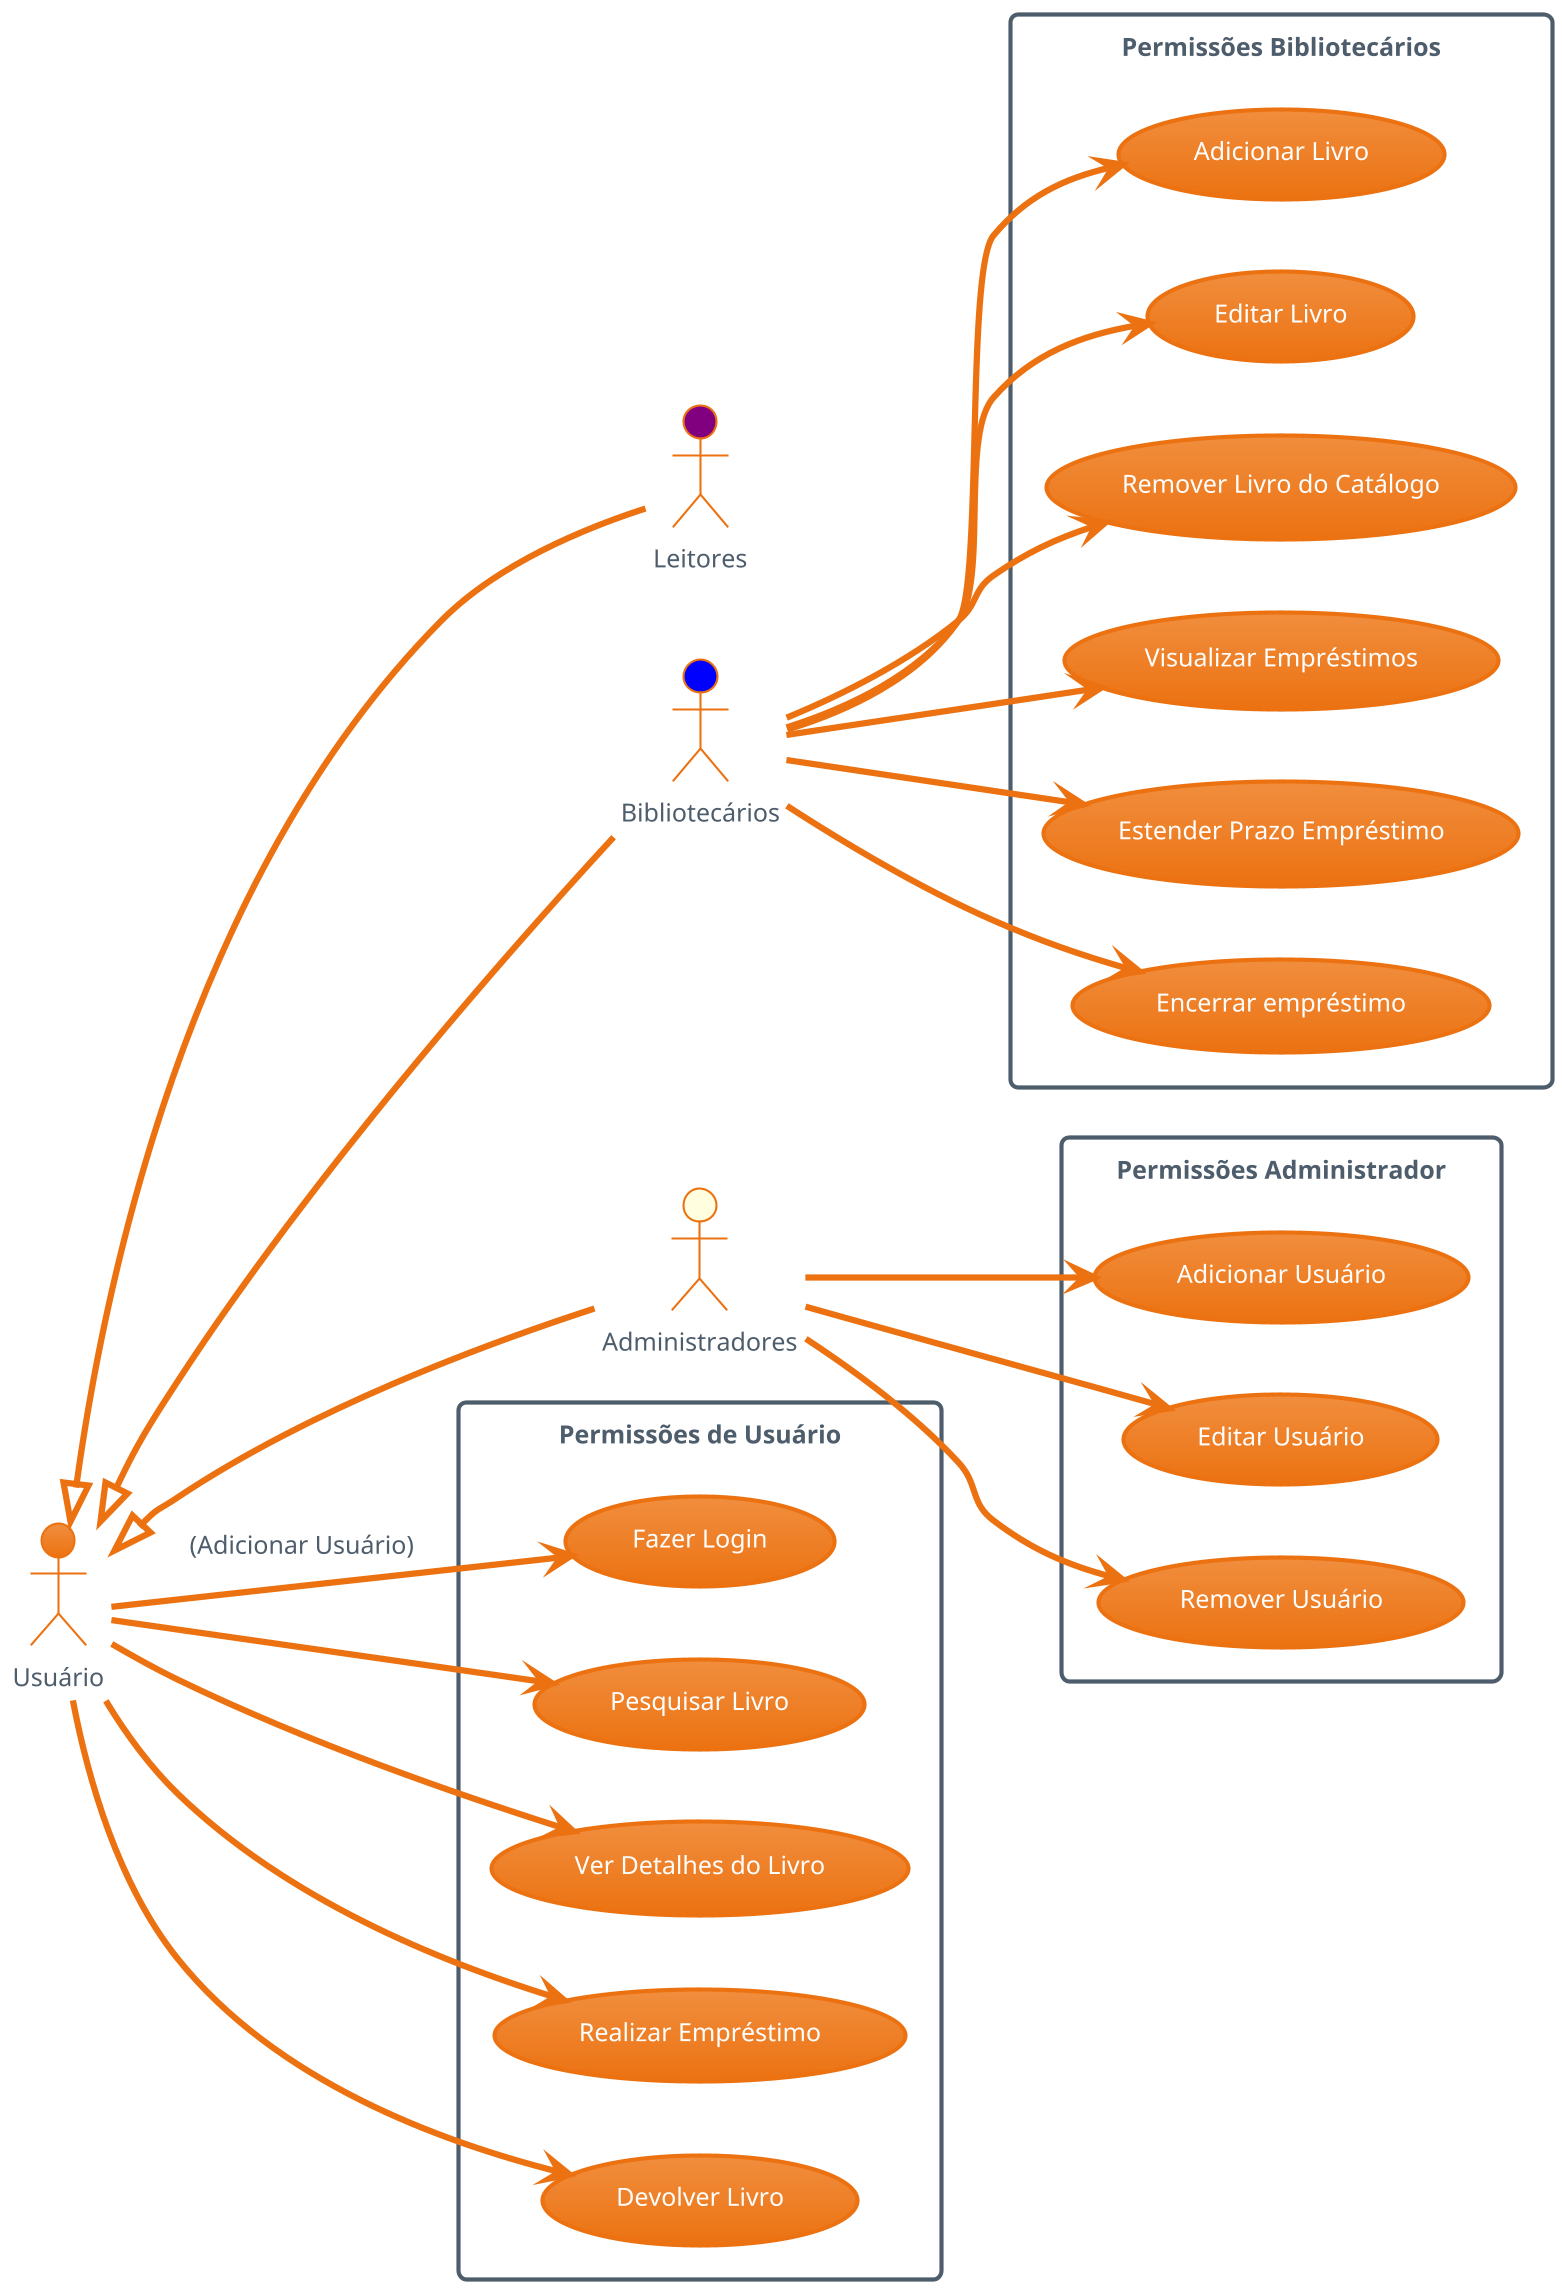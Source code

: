 @startuml
!theme aws-orange
scale 2
left to right direction

actor Usuário

actor Leitores #purple
actor Bibliotecários #blue
actor Administradores #lightyellow

Usuário <|-- Leitores
Usuário <|-- Bibliotecários
Usuário <|-- Administradores


rectangle "Permissões Administrador" {
  Administradores --> (Adicionar Usuário)
  Administradores --> (Editar Usuário)
  Administradores --> (Remover Usuário)
}

rectangle "Permissões de Usuário" {
  Usuário --> (Fazer Login) : (Adicionar Usuário)
  Usuário --> (Pesquisar Livro)
  Usuário --> (Ver Detalhes do Livro)
  Usuário --> (Realizar Empréstimo)
  Usuário --> (Devolver Livro)
}

rectangle "Permissões Bibliotecários" {
  Bibliotecários --> (Adicionar Livro)
  Bibliotecários --> (Editar Livro)
  Bibliotecários --> (Remover Livro do Catálogo)
  Bibliotecários --> (Visualizar Empréstimos)
  Bibliotecários --> (Estender Prazo Empréstimo)
  Bibliotecários --> (Encerrar empréstimo)
}

@enduml
